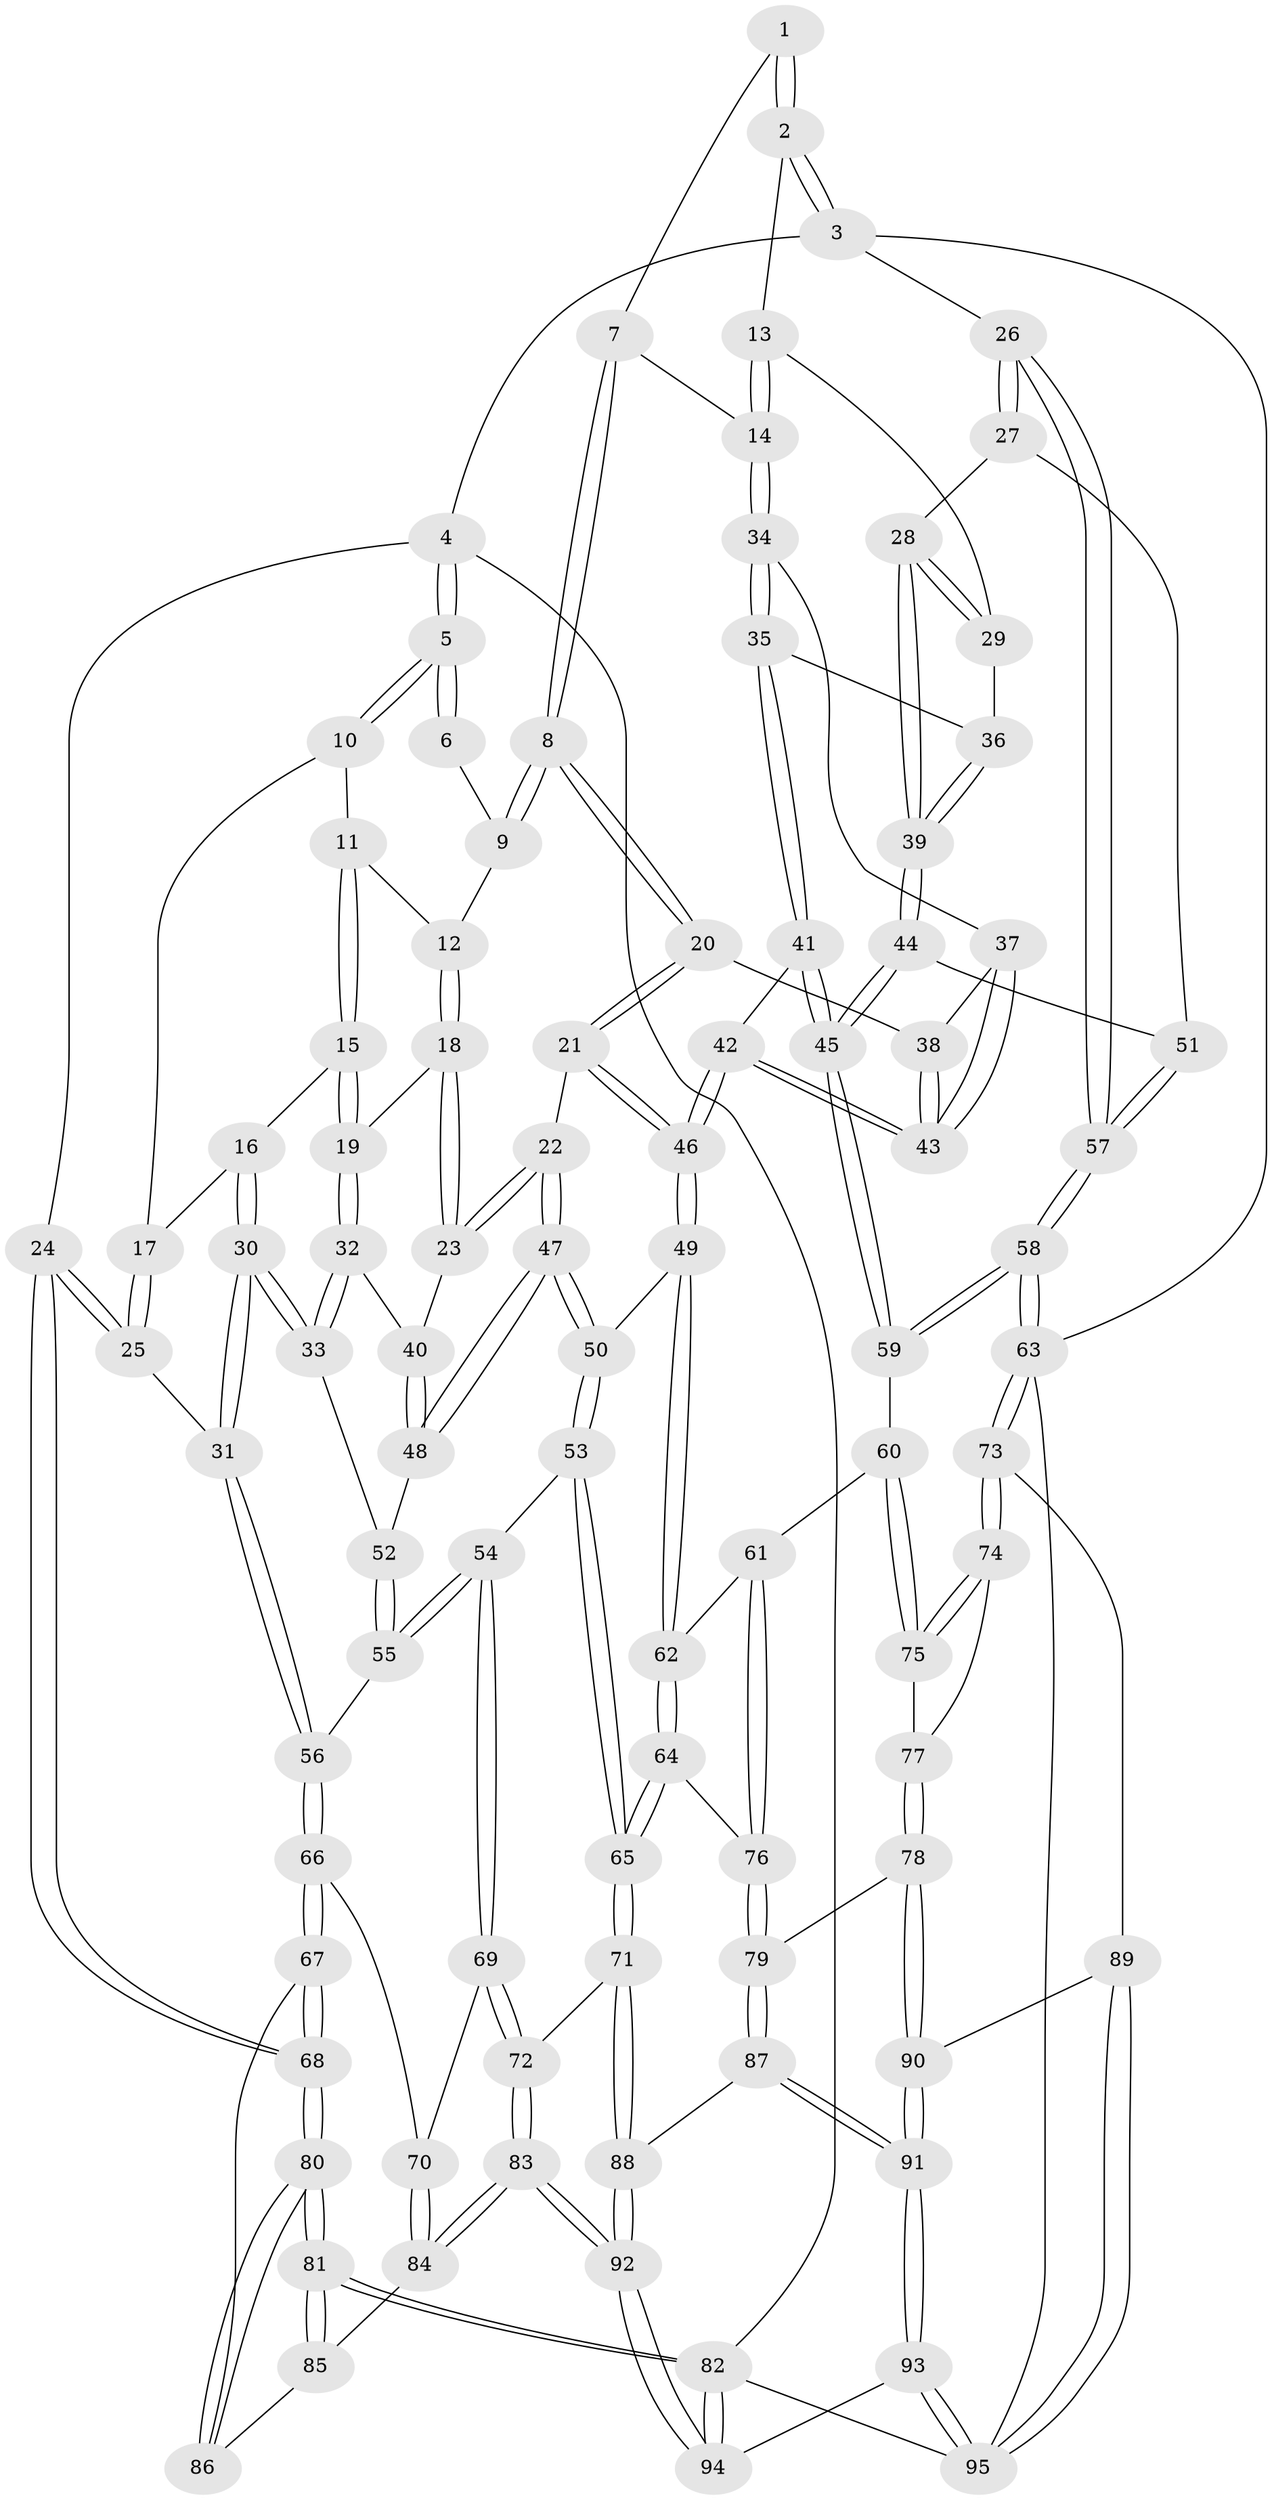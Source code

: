 // coarse degree distribution, {3: 0.19642857142857142, 6: 0.125, 5: 0.3392857142857143, 4: 0.3392857142857143}
// Generated by graph-tools (version 1.1) at 2025/24/03/03/25 07:24:35]
// undirected, 95 vertices, 234 edges
graph export_dot {
graph [start="1"]
  node [color=gray90,style=filled];
  1 [pos="+0.5824161068378576+0"];
  2 [pos="+1+0"];
  3 [pos="+1+0"];
  4 [pos="+0+0"];
  5 [pos="+0+0"];
  6 [pos="+0.4345387825651206+0"];
  7 [pos="+0.5777718588092595+0.07078828091112382"];
  8 [pos="+0.45311119587864+0.20922535854989813"];
  9 [pos="+0.34482439144532584+0.09840220541634244"];
  10 [pos="+0.1785770121527813+0.12434511186368044"];
  11 [pos="+0.22346959476240283+0.13389019710405362"];
  12 [pos="+0.2861107939782026+0.14531047927819907"];
  13 [pos="+0.8942039034394691+0.058313787409875965"];
  14 [pos="+0.634681058211035+0.18489574626798838"];
  15 [pos="+0.22227323251470213+0.2360756021686156"];
  16 [pos="+0.19967520613689776+0.23481279535395963"];
  17 [pos="+0.16496608652818637+0.18597590617467308"];
  18 [pos="+0.29813905755413406+0.22778443027108955"];
  19 [pos="+0.2849080169991187+0.24738465153445482"];
  20 [pos="+0.4489311345686208+0.2589023907447208"];
  21 [pos="+0.44261605490794037+0.265543461931245"];
  22 [pos="+0.4377780343877503+0.26811641249185986"];
  23 [pos="+0.43231723986500376+0.2688424250787897"];
  24 [pos="+0+0.3729338920249143"];
  25 [pos="+0+0.401715004384398"];
  26 [pos="+1+0.29812703143063773"];
  27 [pos="+0.9141208122591008+0.3037407159779592"];
  28 [pos="+0.887396636895079+0.2932499021453937"];
  29 [pos="+0.8650529534931879+0.13722491570305925"];
  30 [pos="+0.17400477264675784+0.38542201804049875"];
  31 [pos="+0.07709484492331975+0.4331461089039317"];
  32 [pos="+0.2519966737067839+0.3545812479530343"];
  33 [pos="+0.24605101830152676+0.36306008205638096"];
  34 [pos="+0.6440140372063041+0.21915228744138665"];
  35 [pos="+0.6442184766037836+0.21934929875577344"];
  36 [pos="+0.7556432568731981+0.22274783229708567"];
  37 [pos="+0.5768954208832979+0.2522567977804672"];
  38 [pos="+0.49081974799043276+0.2674513070326706"];
  39 [pos="+0.7888934887053519+0.37715766736986067"];
  40 [pos="+0.3772980391845207+0.311545105018402"];
  41 [pos="+0.6757958558465481+0.4162646490818909"];
  42 [pos="+0.606801920815557+0.43735182788040816"];
  43 [pos="+0.5695913639658033+0.3589893786258857"];
  44 [pos="+0.7662528419653398+0.4214424841655198"];
  45 [pos="+0.7501967128910466+0.43212782905785513"];
  46 [pos="+0.5476153085338078+0.47801404559235755"];
  47 [pos="+0.4116573868682658+0.4211247094438905"];
  48 [pos="+0.36498701843912446+0.4065572911519656"];
  49 [pos="+0.5355347610577812+0.49137198237794144"];
  50 [pos="+0.4722506698710921+0.48928590158129964"];
  51 [pos="+0.9505308412778279+0.45538818098621364"];
  52 [pos="+0.31240719032623876+0.40520581273499934"];
  53 [pos="+0.37612105724037337+0.5504657482246427"];
  54 [pos="+0.3344516800360988+0.5527232768453793"];
  55 [pos="+0.320532839071431+0.47685372319288255"];
  56 [pos="+0.07794433820258546+0.4344503642000034"];
  57 [pos="+1+0.5785797581385619"];
  58 [pos="+1+0.6266449844510456"];
  59 [pos="+0.7728096720806111+0.5420267784770925"];
  60 [pos="+0.7588812063914423+0.5941927420025743"];
  61 [pos="+0.7493330717528764+0.6011134559972406"];
  62 [pos="+0.5552412031694206+0.5745643290109558"];
  63 [pos="+1+0.692350613731959"];
  64 [pos="+0.5537967979240767+0.5994348866036832"];
  65 [pos="+0.44682237188467316+0.7255844206487354"];
  66 [pos="+0.17212690247553367+0.5830427396127722"];
  67 [pos="+0.10945919837889001+0.6884395652173511"];
  68 [pos="+0+0.6301849992722929"];
  69 [pos="+0.2825385858754014+0.5774975649739859"];
  70 [pos="+0.18391958429177335+0.5869424707127886"];
  71 [pos="+0.4424025365689571+0.739794779902779"];
  72 [pos="+0.400701069281246+0.7723068497404753"];
  73 [pos="+0.9906828320463295+0.7720688639643181"];
  74 [pos="+0.9249220354071545+0.7303949230645684"];
  75 [pos="+0.8196806542759112+0.6604961958972643"];
  76 [pos="+0.6646149296393347+0.7253958092638927"];
  77 [pos="+0.764192881436072+0.7171043409417401"];
  78 [pos="+0.6913419659426764+0.7741650088643883"];
  79 [pos="+0.6669683376535106+0.7729244786557792"];
  80 [pos="+0+0.8789512559529234"];
  81 [pos="+0+1"];
  82 [pos="+0+1"];
  83 [pos="+0.3330903077605989+0.8633453705019344"];
  84 [pos="+0.33122714559315314+0.8621025142664449"];
  85 [pos="+0.12573320551595701+0.8093198856925552"];
  86 [pos="+0.10621113705239701+0.7109605886765716"];
  87 [pos="+0.6490380761709172+0.795194134571234"];
  88 [pos="+0.6211833186423884+0.7988171374160824"];
  89 [pos="+0.9705412756538007+0.7884452885520655"];
  90 [pos="+0.901372201857139+0.8195928295237339"];
  91 [pos="+0.7179981425330636+1"];
  92 [pos="+0.3703051595008148+1"];
  93 [pos="+0.6922572552653941+1"];
  94 [pos="+0.37037708340589276+1"];
  95 [pos="+0.9014976632776679+1"];
  1 -- 2;
  1 -- 2;
  1 -- 7;
  2 -- 3;
  2 -- 3;
  2 -- 13;
  3 -- 4;
  3 -- 26;
  3 -- 63;
  4 -- 5;
  4 -- 5;
  4 -- 24;
  4 -- 82;
  5 -- 6;
  5 -- 6;
  5 -- 10;
  5 -- 10;
  6 -- 9;
  7 -- 8;
  7 -- 8;
  7 -- 14;
  8 -- 9;
  8 -- 9;
  8 -- 20;
  8 -- 20;
  9 -- 12;
  10 -- 11;
  10 -- 17;
  11 -- 12;
  11 -- 15;
  11 -- 15;
  12 -- 18;
  12 -- 18;
  13 -- 14;
  13 -- 14;
  13 -- 29;
  14 -- 34;
  14 -- 34;
  15 -- 16;
  15 -- 19;
  15 -- 19;
  16 -- 17;
  16 -- 30;
  16 -- 30;
  17 -- 25;
  17 -- 25;
  18 -- 19;
  18 -- 23;
  18 -- 23;
  19 -- 32;
  19 -- 32;
  20 -- 21;
  20 -- 21;
  20 -- 38;
  21 -- 22;
  21 -- 46;
  21 -- 46;
  22 -- 23;
  22 -- 23;
  22 -- 47;
  22 -- 47;
  23 -- 40;
  24 -- 25;
  24 -- 25;
  24 -- 68;
  24 -- 68;
  25 -- 31;
  26 -- 27;
  26 -- 27;
  26 -- 57;
  26 -- 57;
  27 -- 28;
  27 -- 51;
  28 -- 29;
  28 -- 29;
  28 -- 39;
  28 -- 39;
  29 -- 36;
  30 -- 31;
  30 -- 31;
  30 -- 33;
  30 -- 33;
  31 -- 56;
  31 -- 56;
  32 -- 33;
  32 -- 33;
  32 -- 40;
  33 -- 52;
  34 -- 35;
  34 -- 35;
  34 -- 37;
  35 -- 36;
  35 -- 41;
  35 -- 41;
  36 -- 39;
  36 -- 39;
  37 -- 38;
  37 -- 43;
  37 -- 43;
  38 -- 43;
  38 -- 43;
  39 -- 44;
  39 -- 44;
  40 -- 48;
  40 -- 48;
  41 -- 42;
  41 -- 45;
  41 -- 45;
  42 -- 43;
  42 -- 43;
  42 -- 46;
  42 -- 46;
  44 -- 45;
  44 -- 45;
  44 -- 51;
  45 -- 59;
  45 -- 59;
  46 -- 49;
  46 -- 49;
  47 -- 48;
  47 -- 48;
  47 -- 50;
  47 -- 50;
  48 -- 52;
  49 -- 50;
  49 -- 62;
  49 -- 62;
  50 -- 53;
  50 -- 53;
  51 -- 57;
  51 -- 57;
  52 -- 55;
  52 -- 55;
  53 -- 54;
  53 -- 65;
  53 -- 65;
  54 -- 55;
  54 -- 55;
  54 -- 69;
  54 -- 69;
  55 -- 56;
  56 -- 66;
  56 -- 66;
  57 -- 58;
  57 -- 58;
  58 -- 59;
  58 -- 59;
  58 -- 63;
  58 -- 63;
  59 -- 60;
  60 -- 61;
  60 -- 75;
  60 -- 75;
  61 -- 62;
  61 -- 76;
  61 -- 76;
  62 -- 64;
  62 -- 64;
  63 -- 73;
  63 -- 73;
  63 -- 95;
  64 -- 65;
  64 -- 65;
  64 -- 76;
  65 -- 71;
  65 -- 71;
  66 -- 67;
  66 -- 67;
  66 -- 70;
  67 -- 68;
  67 -- 68;
  67 -- 86;
  68 -- 80;
  68 -- 80;
  69 -- 70;
  69 -- 72;
  69 -- 72;
  70 -- 84;
  70 -- 84;
  71 -- 72;
  71 -- 88;
  71 -- 88;
  72 -- 83;
  72 -- 83;
  73 -- 74;
  73 -- 74;
  73 -- 89;
  74 -- 75;
  74 -- 75;
  74 -- 77;
  75 -- 77;
  76 -- 79;
  76 -- 79;
  77 -- 78;
  77 -- 78;
  78 -- 79;
  78 -- 90;
  78 -- 90;
  79 -- 87;
  79 -- 87;
  80 -- 81;
  80 -- 81;
  80 -- 86;
  80 -- 86;
  81 -- 82;
  81 -- 82;
  81 -- 85;
  81 -- 85;
  82 -- 94;
  82 -- 94;
  82 -- 95;
  83 -- 84;
  83 -- 84;
  83 -- 92;
  83 -- 92;
  84 -- 85;
  85 -- 86;
  87 -- 88;
  87 -- 91;
  87 -- 91;
  88 -- 92;
  88 -- 92;
  89 -- 90;
  89 -- 95;
  89 -- 95;
  90 -- 91;
  90 -- 91;
  91 -- 93;
  91 -- 93;
  92 -- 94;
  92 -- 94;
  93 -- 94;
  93 -- 95;
  93 -- 95;
}
